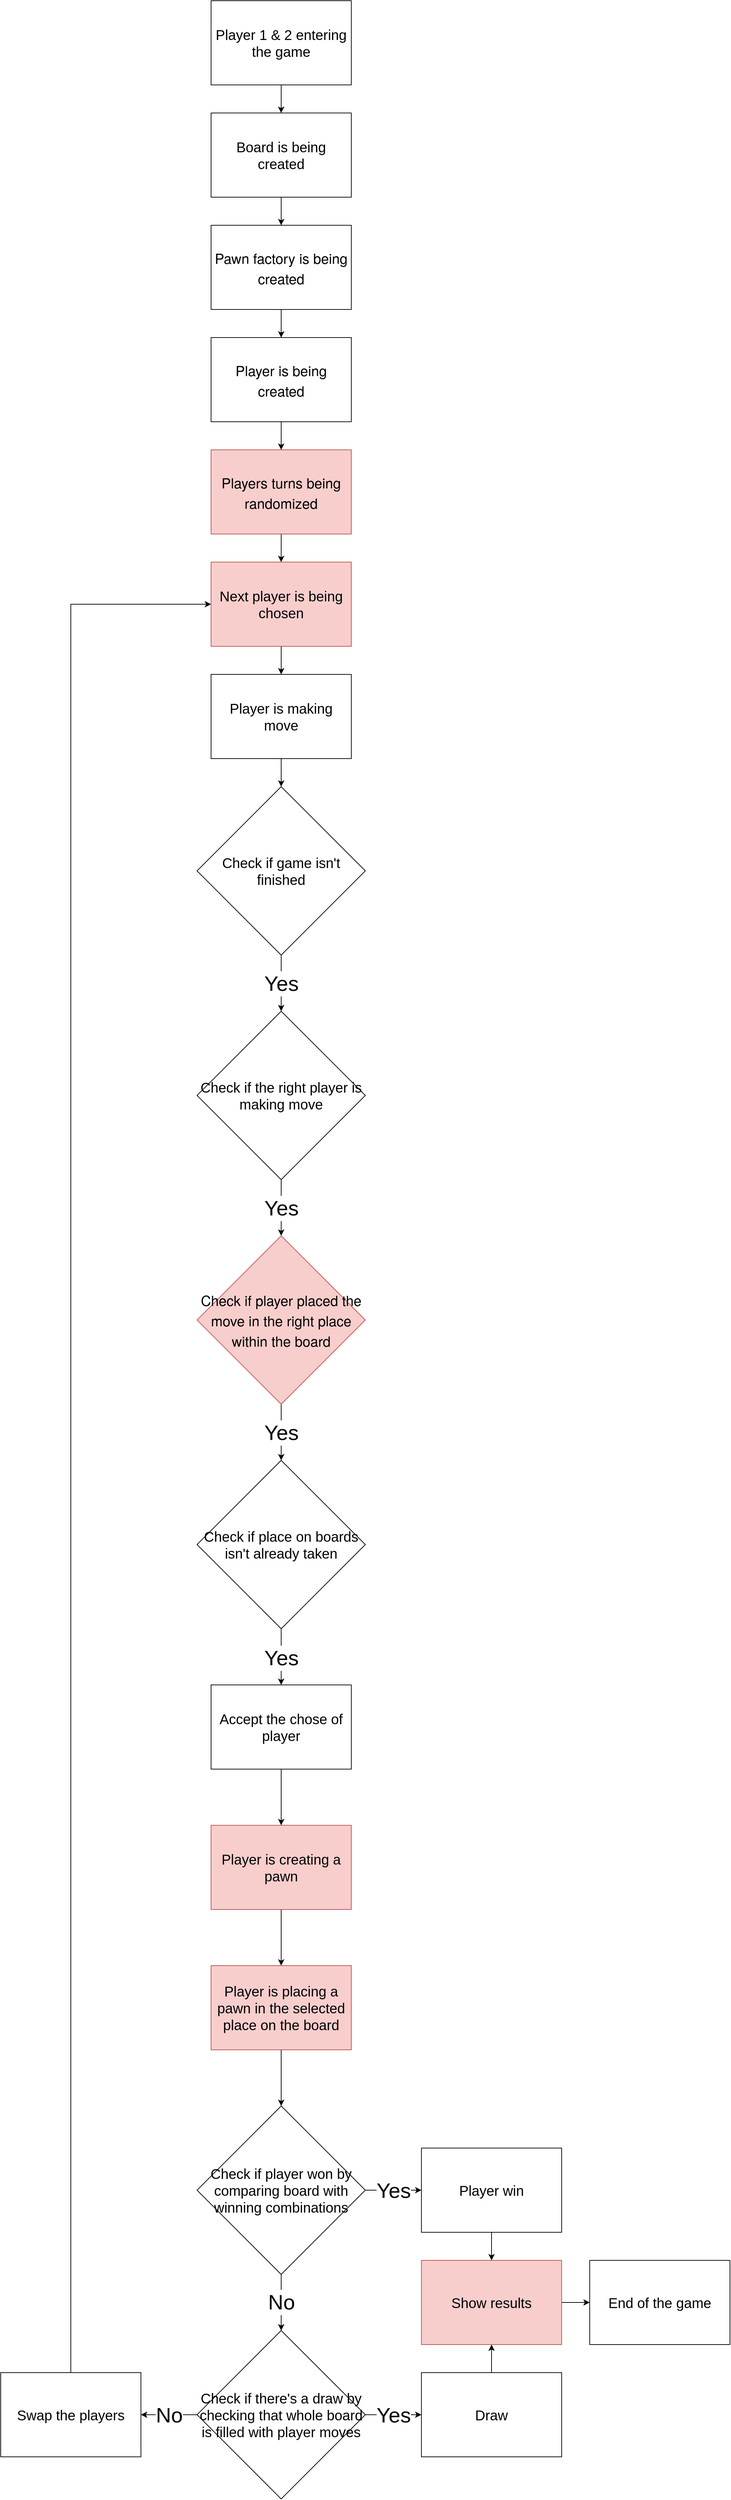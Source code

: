 <mxfile version="16.5.1" type="device"><diagram id="3i6seYLHcFSwWx5_6G2v" name="Page-1"><mxGraphModel dx="3153" dy="3083" grid="1" gridSize="10" guides="1" tooltips="1" connect="1" arrows="1" fold="1" page="1" pageScale="1" pageWidth="850" pageHeight="1100" math="0" shadow="0"><root><mxCell id="0"/><mxCell id="1" parent="0"/><mxCell id="Php-JUHVNyg-paqnLLL2-1" style="edgeStyle=orthogonalEdgeStyle;rounded=0;orthogonalLoop=1;jettySize=auto;html=1;exitX=0.5;exitY=1;exitDx=0;exitDy=0;entryX=0.5;entryY=0;entryDx=0;entryDy=0;" edge="1" parent="1" source="ufM4iOXxQF0-oKuKKsXG-7" target="ufM4iOXxQF0-oKuKKsXG-9"><mxGeometry relative="1" as="geometry"/></mxCell><mxCell id="ufM4iOXxQF0-oKuKKsXG-7" value="&lt;font style=&quot;font-size: 20px&quot;&gt;Player 1 &amp;amp; 2 entering the game&lt;br&gt;&lt;/font&gt;" style="rounded=0;whiteSpace=wrap;html=1;fontSize=15;" parent="1" vertex="1"><mxGeometry x="750" y="-1040" width="200" height="120" as="geometry"/></mxCell><mxCell id="Php-JUHVNyg-paqnLLL2-2" style="edgeStyle=orthogonalEdgeStyle;rounded=0;orthogonalLoop=1;jettySize=auto;html=1;exitX=0.5;exitY=1;exitDx=0;exitDy=0;entryX=0.5;entryY=0;entryDx=0;entryDy=0;" edge="1" parent="1" source="ufM4iOXxQF0-oKuKKsXG-9" target="JkiOzJXpFJqPDckf9qNC-2"><mxGeometry relative="1" as="geometry"/></mxCell><mxCell id="ufM4iOXxQF0-oKuKKsXG-9" value="&lt;font style=&quot;font-size: 20px&quot;&gt;Board is being created&lt;/font&gt;" style="rounded=0;whiteSpace=wrap;html=1;fontSize=15;" parent="1" vertex="1"><mxGeometry x="750" y="-880" width="200" height="120" as="geometry"/></mxCell><mxCell id="Php-JUHVNyg-paqnLLL2-9" style="edgeStyle=orthogonalEdgeStyle;rounded=0;orthogonalLoop=1;jettySize=auto;html=1;exitX=0.5;exitY=1;exitDx=0;exitDy=0;entryX=0.5;entryY=0;entryDx=0;entryDy=0;" edge="1" parent="1" source="ufM4iOXxQF0-oKuKKsXG-11" target="vBMutFNNYcaoi324W6jc-4"><mxGeometry relative="1" as="geometry"/></mxCell><mxCell id="ufM4iOXxQF0-oKuKKsXG-11" value="&lt;font style=&quot;font-size: 20px&quot;&gt;Player is making move&lt;/font&gt;" style="rounded=0;whiteSpace=wrap;html=1;fontSize=15;" parent="1" vertex="1"><mxGeometry x="750" y="-80" width="200" height="120" as="geometry"/></mxCell><mxCell id="ufM4iOXxQF0-oKuKKsXG-36" style="edgeStyle=orthogonalEdgeStyle;rounded=0;orthogonalLoop=1;jettySize=auto;html=1;exitX=1;exitY=0.5;exitDx=0;exitDy=0;entryX=0;entryY=0.5;entryDx=0;entryDy=0;fontSize=20;" parent="1" source="ufM4iOXxQF0-oKuKKsXG-12" target="ufM4iOXxQF0-oKuKKsXG-35" edge="1"><mxGeometry relative="1" as="geometry"/></mxCell><mxCell id="ufM4iOXxQF0-oKuKKsXG-12" value="&lt;span style=&quot;font-size: 20px&quot;&gt;Show results&lt;/span&gt;" style="rounded=0;whiteSpace=wrap;html=1;fontSize=15;fillColor=#f8cecc;strokeColor=#b85450;" parent="1" vertex="1"><mxGeometry x="1050" y="2180" width="200" height="120" as="geometry"/></mxCell><mxCell id="Php-JUHVNyg-paqnLLL2-11" style="edgeStyle=orthogonalEdgeStyle;rounded=0;orthogonalLoop=1;jettySize=auto;html=1;exitX=0.5;exitY=1;exitDx=0;exitDy=0;entryX=0.5;entryY=0;entryDx=0;entryDy=0;" edge="1" parent="1" source="ufM4iOXxQF0-oKuKKsXG-17" target="ufM4iOXxQF0-oKuKKsXG-40"><mxGeometry relative="1" as="geometry"/></mxCell><mxCell id="Php-JUHVNyg-paqnLLL2-17" value="Yes" style="edgeLabel;html=1;align=center;verticalAlign=middle;resizable=0;points=[];fontSize=30;" vertex="1" connectable="0" parent="Php-JUHVNyg-paqnLLL2-11"><mxGeometry x="-0.018" relative="1" as="geometry"><mxPoint as="offset"/></mxGeometry></mxCell><mxCell id="ufM4iOXxQF0-oKuKKsXG-17" value="Check if the right player is making move" style="rhombus;whiteSpace=wrap;html=1;fontSize=20;" parent="1" vertex="1"><mxGeometry x="730.0" y="400" width="240" height="240" as="geometry"/></mxCell><mxCell id="NpDHtmtiqeeXXSAXHHxB-3" style="edgeStyle=orthogonalEdgeStyle;rounded=0;orthogonalLoop=1;jettySize=auto;html=1;exitX=0.5;exitY=1;exitDx=0;exitDy=0;entryX=0.5;entryY=0;entryDx=0;entryDy=0;fontSize=30;" edge="1" parent="1" source="ufM4iOXxQF0-oKuKKsXG-26" target="ufM4iOXxQF0-oKuKKsXG-65"><mxGeometry relative="1" as="geometry"/></mxCell><mxCell id="NpDHtmtiqeeXXSAXHHxB-5" value="No" style="edgeLabel;html=1;align=center;verticalAlign=middle;resizable=0;points=[];fontSize=30;" vertex="1" connectable="0" parent="NpDHtmtiqeeXXSAXHHxB-3"><mxGeometry x="-0.026" relative="1" as="geometry"><mxPoint as="offset"/></mxGeometry></mxCell><mxCell id="NpDHtmtiqeeXXSAXHHxB-11" style="edgeStyle=orthogonalEdgeStyle;rounded=0;orthogonalLoop=1;jettySize=auto;html=1;exitX=1;exitY=0.5;exitDx=0;exitDy=0;entryX=0;entryY=0.5;entryDx=0;entryDy=0;fontSize=30;" edge="1" parent="1" source="ufM4iOXxQF0-oKuKKsXG-26" target="ufM4iOXxQF0-oKuKKsXG-70"><mxGeometry relative="1" as="geometry"/></mxCell><mxCell id="NpDHtmtiqeeXXSAXHHxB-12" value="Yes" style="edgeLabel;html=1;align=center;verticalAlign=middle;resizable=0;points=[];fontSize=30;" vertex="1" connectable="0" parent="NpDHtmtiqeeXXSAXHHxB-11"><mxGeometry x="0.001" relative="1" as="geometry"><mxPoint as="offset"/></mxGeometry></mxCell><mxCell id="ufM4iOXxQF0-oKuKKsXG-26" value="Check if player won by comparing board with winning combinations" style="rhombus;whiteSpace=wrap;html=1;fontSize=20;" parent="1" vertex="1"><mxGeometry x="730" y="1960" width="240" height="240" as="geometry"/></mxCell><mxCell id="NpDHtmtiqeeXXSAXHHxB-9" style="edgeStyle=orthogonalEdgeStyle;rounded=0;orthogonalLoop=1;jettySize=auto;html=1;exitX=0.5;exitY=0;exitDx=0;exitDy=0;entryX=0;entryY=0.5;entryDx=0;entryDy=0;fontSize=30;" edge="1" parent="1" source="ufM4iOXxQF0-oKuKKsXG-28" target="JkiOzJXpFJqPDckf9qNC-11"><mxGeometry relative="1" as="geometry"/></mxCell><mxCell id="ufM4iOXxQF0-oKuKKsXG-28" value="&lt;span style=&quot;font-size: 20px&quot;&gt;Swap the players&lt;/span&gt;" style="rounded=0;whiteSpace=wrap;html=1;fontSize=15;" parent="1" vertex="1"><mxGeometry x="450" y="2340" width="200" height="120" as="geometry"/></mxCell><mxCell id="ufM4iOXxQF0-oKuKKsXG-29" style="edgeStyle=orthogonalEdgeStyle;rounded=0;orthogonalLoop=1;jettySize=auto;html=1;exitX=0.5;exitY=1;exitDx=0;exitDy=0;fontSize=20;" parent="1" source="ufM4iOXxQF0-oKuKKsXG-26" target="ufM4iOXxQF0-oKuKKsXG-26" edge="1"><mxGeometry relative="1" as="geometry"/></mxCell><mxCell id="ufM4iOXxQF0-oKuKKsXG-35" value="&lt;span style=&quot;font-size: 20px&quot;&gt;End of the game&lt;/span&gt;" style="rounded=0;whiteSpace=wrap;html=1;fontSize=15;" parent="1" vertex="1"><mxGeometry x="1290" y="2180" width="200" height="120" as="geometry"/></mxCell><mxCell id="Php-JUHVNyg-paqnLLL2-6" style="edgeStyle=orthogonalEdgeStyle;rounded=0;orthogonalLoop=1;jettySize=auto;html=1;exitX=0.5;exitY=1;exitDx=0;exitDy=0;entryX=0.5;entryY=0;entryDx=0;entryDy=0;" edge="1" parent="1" source="ufM4iOXxQF0-oKuKKsXG-37" target="JkiOzJXpFJqPDckf9qNC-11"><mxGeometry relative="1" as="geometry"/></mxCell><mxCell id="ufM4iOXxQF0-oKuKKsXG-37" value="&lt;p class=&quot;p1&quot; style=&quot;margin: 0px ; font-stretch: normal ; line-height: normal ; font-family: &amp;#34;helvetica neue&amp;#34;&quot;&gt;&lt;font style=&quot;font-size: 20px&quot;&gt;Players turns being randomized&lt;/font&gt;&lt;/p&gt;" style="rounded=0;whiteSpace=wrap;html=1;fontSize=15;fillColor=#f8cecc;strokeColor=#b85450;" parent="1" vertex="1"><mxGeometry x="750" y="-400" width="200" height="120" as="geometry"/></mxCell><mxCell id="Php-JUHVNyg-paqnLLL2-12" style="edgeStyle=orthogonalEdgeStyle;rounded=0;orthogonalLoop=1;jettySize=auto;html=1;exitX=0.5;exitY=1;exitDx=0;exitDy=0;entryX=0.5;entryY=0;entryDx=0;entryDy=0;" edge="1" parent="1" source="ufM4iOXxQF0-oKuKKsXG-40" target="ufM4iOXxQF0-oKuKKsXG-49"><mxGeometry relative="1" as="geometry"/></mxCell><mxCell id="Php-JUHVNyg-paqnLLL2-18" value="Yes" style="edgeLabel;html=1;align=center;verticalAlign=middle;resizable=0;points=[];fontSize=30;" vertex="1" connectable="0" parent="Php-JUHVNyg-paqnLLL2-12"><mxGeometry x="-0.018" relative="1" as="geometry"><mxPoint as="offset"/></mxGeometry></mxCell><mxCell id="ufM4iOXxQF0-oKuKKsXG-40" value="&lt;p class=&quot;p1&quot; style=&quot;margin: 0px ; font-stretch: normal ; line-height: normal ; font-family: &amp;#34;helvetica neue&amp;#34;&quot;&gt;&lt;font style=&quot;font-size: 20px&quot;&gt;Check if player placed the move in the right place within the board&lt;/font&gt;&lt;/p&gt;" style="rhombus;whiteSpace=wrap;html=1;fontSize=20;fillColor=#f8cecc;strokeColor=#b85450;" parent="1" vertex="1"><mxGeometry x="730" y="720" width="240" height="240" as="geometry"/></mxCell><mxCell id="Php-JUHVNyg-paqnLLL2-24" style="edgeStyle=orthogonalEdgeStyle;rounded=0;orthogonalLoop=1;jettySize=auto;html=1;exitX=0.5;exitY=1;exitDx=0;exitDy=0;entryX=0.5;entryY=0;entryDx=0;entryDy=0;fontSize=30;" edge="1" parent="1" source="ufM4iOXxQF0-oKuKKsXG-48" target="JkiOzJXpFJqPDckf9qNC-3"><mxGeometry relative="1" as="geometry"/></mxCell><mxCell id="ufM4iOXxQF0-oKuKKsXG-48" value="&lt;span style=&quot;font-size: 20px&quot;&gt;Accept the chose of player&lt;/span&gt;" style="rounded=0;whiteSpace=wrap;html=1;fontSize=15;" parent="1" vertex="1"><mxGeometry x="750" y="1360" width="200" height="120" as="geometry"/></mxCell><mxCell id="Php-JUHVNyg-paqnLLL2-22" style="edgeStyle=orthogonalEdgeStyle;rounded=0;orthogonalLoop=1;jettySize=auto;html=1;exitX=0.5;exitY=1;exitDx=0;exitDy=0;entryX=0.5;entryY=0;entryDx=0;entryDy=0;fontSize=30;" edge="1" parent="1" source="ufM4iOXxQF0-oKuKKsXG-49" target="ufM4iOXxQF0-oKuKKsXG-48"><mxGeometry relative="1" as="geometry"/></mxCell><mxCell id="Php-JUHVNyg-paqnLLL2-23" value="Yes" style="edgeLabel;html=1;align=center;verticalAlign=middle;resizable=0;points=[];fontSize=30;" vertex="1" connectable="0" parent="Php-JUHVNyg-paqnLLL2-22"><mxGeometry x="0.014" relative="1" as="geometry"><mxPoint as="offset"/></mxGeometry></mxCell><mxCell id="ufM4iOXxQF0-oKuKKsXG-49" value="Check if place on boards isn't already taken" style="rhombus;whiteSpace=wrap;html=1;fontSize=20;" parent="1" vertex="1"><mxGeometry x="730" y="1040" width="240" height="240" as="geometry"/></mxCell><mxCell id="ufM4iOXxQF0-oKuKKsXG-75" style="edgeStyle=orthogonalEdgeStyle;rounded=0;orthogonalLoop=1;jettySize=auto;html=1;exitX=1;exitY=0.5;exitDx=0;exitDy=0;entryX=0;entryY=0.5;entryDx=0;entryDy=0;fontSize=20;" parent="1" source="ufM4iOXxQF0-oKuKKsXG-65" target="ufM4iOXxQF0-oKuKKsXG-73" edge="1"><mxGeometry relative="1" as="geometry"/></mxCell><mxCell id="NpDHtmtiqeeXXSAXHHxB-10" value="Yes" style="edgeLabel;html=1;align=center;verticalAlign=middle;resizable=0;points=[];fontSize=30;" vertex="1" connectable="0" parent="ufM4iOXxQF0-oKuKKsXG-75"><mxGeometry x="-0.003" relative="1" as="geometry"><mxPoint as="offset"/></mxGeometry></mxCell><mxCell id="NpDHtmtiqeeXXSAXHHxB-6" style="edgeStyle=orthogonalEdgeStyle;rounded=0;orthogonalLoop=1;jettySize=auto;html=1;exitX=0;exitY=0.5;exitDx=0;exitDy=0;entryX=1;entryY=0.5;entryDx=0;entryDy=0;fontSize=30;" edge="1" parent="1" source="ufM4iOXxQF0-oKuKKsXG-65" target="ufM4iOXxQF0-oKuKKsXG-28"><mxGeometry relative="1" as="geometry"/></mxCell><mxCell id="NpDHtmtiqeeXXSAXHHxB-8" value="No" style="edgeLabel;html=1;align=center;verticalAlign=middle;resizable=0;points=[];fontSize=30;" vertex="1" connectable="0" parent="NpDHtmtiqeeXXSAXHHxB-6"><mxGeometry x="0.002" relative="1" as="geometry"><mxPoint as="offset"/></mxGeometry></mxCell><mxCell id="ufM4iOXxQF0-oKuKKsXG-65" value="Check if there's a draw by checking that whole board is filled with player moves" style="rhombus;whiteSpace=wrap;html=1;fontSize=20;" parent="1" vertex="1"><mxGeometry x="730" y="2280" width="240" height="240" as="geometry"/></mxCell><mxCell id="ufM4iOXxQF0-oKuKKsXG-72" style="edgeStyle=orthogonalEdgeStyle;rounded=0;orthogonalLoop=1;jettySize=auto;html=1;exitX=0.5;exitY=1;exitDx=0;exitDy=0;entryX=0.5;entryY=0;entryDx=0;entryDy=0;fontSize=20;" parent="1" source="ufM4iOXxQF0-oKuKKsXG-70" target="ufM4iOXxQF0-oKuKKsXG-12" edge="1"><mxGeometry relative="1" as="geometry"/></mxCell><mxCell id="ufM4iOXxQF0-oKuKKsXG-70" value="&lt;span style=&quot;font-size: 20px&quot;&gt;Player win&lt;/span&gt;" style="rounded=0;whiteSpace=wrap;html=1;fontSize=15;" parent="1" vertex="1"><mxGeometry x="1050" y="2020" width="200" height="120" as="geometry"/></mxCell><mxCell id="ufM4iOXxQF0-oKuKKsXG-74" style="edgeStyle=orthogonalEdgeStyle;rounded=0;orthogonalLoop=1;jettySize=auto;html=1;exitX=0.5;exitY=0;exitDx=0;exitDy=0;entryX=0.5;entryY=1;entryDx=0;entryDy=0;fontSize=20;" parent="1" source="ufM4iOXxQF0-oKuKKsXG-73" target="ufM4iOXxQF0-oKuKKsXG-12" edge="1"><mxGeometry relative="1" as="geometry"/></mxCell><mxCell id="ufM4iOXxQF0-oKuKKsXG-73" value="&lt;span style=&quot;font-size: 20px&quot;&gt;Draw&lt;/span&gt;" style="rounded=0;whiteSpace=wrap;html=1;fontSize=15;" parent="1" vertex="1"><mxGeometry x="1050" y="2340" width="200" height="120" as="geometry"/></mxCell><mxCell id="Php-JUHVNyg-paqnLLL2-5" style="edgeStyle=orthogonalEdgeStyle;rounded=0;orthogonalLoop=1;jettySize=auto;html=1;exitX=0.5;exitY=1;exitDx=0;exitDy=0;entryX=0.5;entryY=0;entryDx=0;entryDy=0;" edge="1" parent="1" source="vBMutFNNYcaoi324W6jc-1" target="ufM4iOXxQF0-oKuKKsXG-37"><mxGeometry relative="1" as="geometry"/></mxCell><mxCell id="vBMutFNNYcaoi324W6jc-1" value="&lt;p class=&quot;p1&quot; style=&quot;margin: 0px ; font-stretch: normal ; line-height: normal ; font-family: &amp;#34;helvetica neue&amp;#34;&quot;&gt;&lt;font style=&quot;font-size: 20px&quot;&gt;Player is being created&lt;/font&gt;&lt;/p&gt;" style="rounded=0;whiteSpace=wrap;html=1;fontSize=15;" parent="1" vertex="1"><mxGeometry x="750" y="-560" width="200" height="120" as="geometry"/></mxCell><mxCell id="Php-JUHVNyg-paqnLLL2-3" style="edgeStyle=orthogonalEdgeStyle;rounded=0;orthogonalLoop=1;jettySize=auto;html=1;exitX=0.5;exitY=1;exitDx=0;exitDy=0;entryX=0.5;entryY=0;entryDx=0;entryDy=0;" edge="1" parent="1" source="JkiOzJXpFJqPDckf9qNC-2" target="vBMutFNNYcaoi324W6jc-1"><mxGeometry relative="1" as="geometry"/></mxCell><mxCell id="JkiOzJXpFJqPDckf9qNC-2" value="&lt;p class=&quot;p1&quot; style=&quot;margin: 0px ; font-stretch: normal ; line-height: normal ; font-family: &amp;#34;helvetica neue&amp;#34;&quot;&gt;&lt;font style=&quot;font-size: 20px&quot;&gt;Pawn factory is being created&lt;/font&gt;&lt;/p&gt;" style="rounded=0;whiteSpace=wrap;html=1;fontSize=15;" parent="1" vertex="1"><mxGeometry x="750" y="-720" width="200" height="120" as="geometry"/></mxCell><mxCell id="Php-JUHVNyg-paqnLLL2-26" style="edgeStyle=orthogonalEdgeStyle;rounded=0;orthogonalLoop=1;jettySize=auto;html=1;exitX=0.5;exitY=1;exitDx=0;exitDy=0;entryX=0.5;entryY=0;entryDx=0;entryDy=0;fontSize=30;" edge="1" parent="1" source="JkiOzJXpFJqPDckf9qNC-3" target="JkiOzJXpFJqPDckf9qNC-4"><mxGeometry relative="1" as="geometry"/></mxCell><mxCell id="JkiOzJXpFJqPDckf9qNC-3" value="&lt;span style=&quot;font-size: 20px&quot;&gt;Player is creating a pawn&lt;/span&gt;" style="rounded=0;whiteSpace=wrap;html=1;fontSize=15;fillColor=#f8cecc;strokeColor=#b85450;" parent="1" vertex="1"><mxGeometry x="750" y="1560" width="200" height="120" as="geometry"/></mxCell><mxCell id="Php-JUHVNyg-paqnLLL2-27" style="edgeStyle=orthogonalEdgeStyle;rounded=0;orthogonalLoop=1;jettySize=auto;html=1;exitX=0.5;exitY=1;exitDx=0;exitDy=0;entryX=0.5;entryY=0;entryDx=0;entryDy=0;fontSize=30;" edge="1" parent="1" source="JkiOzJXpFJqPDckf9qNC-4" target="ufM4iOXxQF0-oKuKKsXG-26"><mxGeometry relative="1" as="geometry"/></mxCell><mxCell id="JkiOzJXpFJqPDckf9qNC-4" value="&lt;span style=&quot;font-size: 20px&quot;&gt;Player is placing a pawn in the selected place on the board&lt;/span&gt;" style="rounded=0;whiteSpace=wrap;html=1;fontSize=15;fillColor=#f8cecc;strokeColor=#b85450;" parent="1" vertex="1"><mxGeometry x="750" y="1760" width="200" height="120" as="geometry"/></mxCell><mxCell id="Php-JUHVNyg-paqnLLL2-8" style="edgeStyle=orthogonalEdgeStyle;rounded=0;orthogonalLoop=1;jettySize=auto;html=1;exitX=0.5;exitY=1;exitDx=0;exitDy=0;entryX=0.5;entryY=0;entryDx=0;entryDy=0;" edge="1" parent="1" source="JkiOzJXpFJqPDckf9qNC-11" target="ufM4iOXxQF0-oKuKKsXG-11"><mxGeometry relative="1" as="geometry"/></mxCell><mxCell id="JkiOzJXpFJqPDckf9qNC-11" value="&lt;span style=&quot;font-size: 20px&quot;&gt;Next player is being chosen&lt;/span&gt;" style="rounded=0;whiteSpace=wrap;html=1;fontSize=15;fillColor=#f8cecc;strokeColor=#b85450;" parent="1" vertex="1"><mxGeometry x="750" y="-240" width="200" height="120" as="geometry"/></mxCell><mxCell id="Php-JUHVNyg-paqnLLL2-10" style="edgeStyle=orthogonalEdgeStyle;rounded=0;orthogonalLoop=1;jettySize=auto;html=1;exitX=0.5;exitY=1;exitDx=0;exitDy=0;entryX=0.5;entryY=0;entryDx=0;entryDy=0;" edge="1" parent="1" source="vBMutFNNYcaoi324W6jc-4" target="ufM4iOXxQF0-oKuKKsXG-17"><mxGeometry relative="1" as="geometry"/></mxCell><mxCell id="Php-JUHVNyg-paqnLLL2-16" value="Yes" style="edgeLabel;html=1;align=center;verticalAlign=middle;resizable=0;points=[];fontSize=30;" vertex="1" connectable="0" parent="Php-JUHVNyg-paqnLLL2-10"><mxGeometry x="-0.018" relative="1" as="geometry"><mxPoint as="offset"/></mxGeometry></mxCell><mxCell id="vBMutFNNYcaoi324W6jc-4" value="Check if game isn't finished" style="rhombus;whiteSpace=wrap;html=1;fontSize=20;" parent="1" vertex="1"><mxGeometry x="730" y="80" width="240" height="240" as="geometry"/></mxCell></root></mxGraphModel></diagram></mxfile>